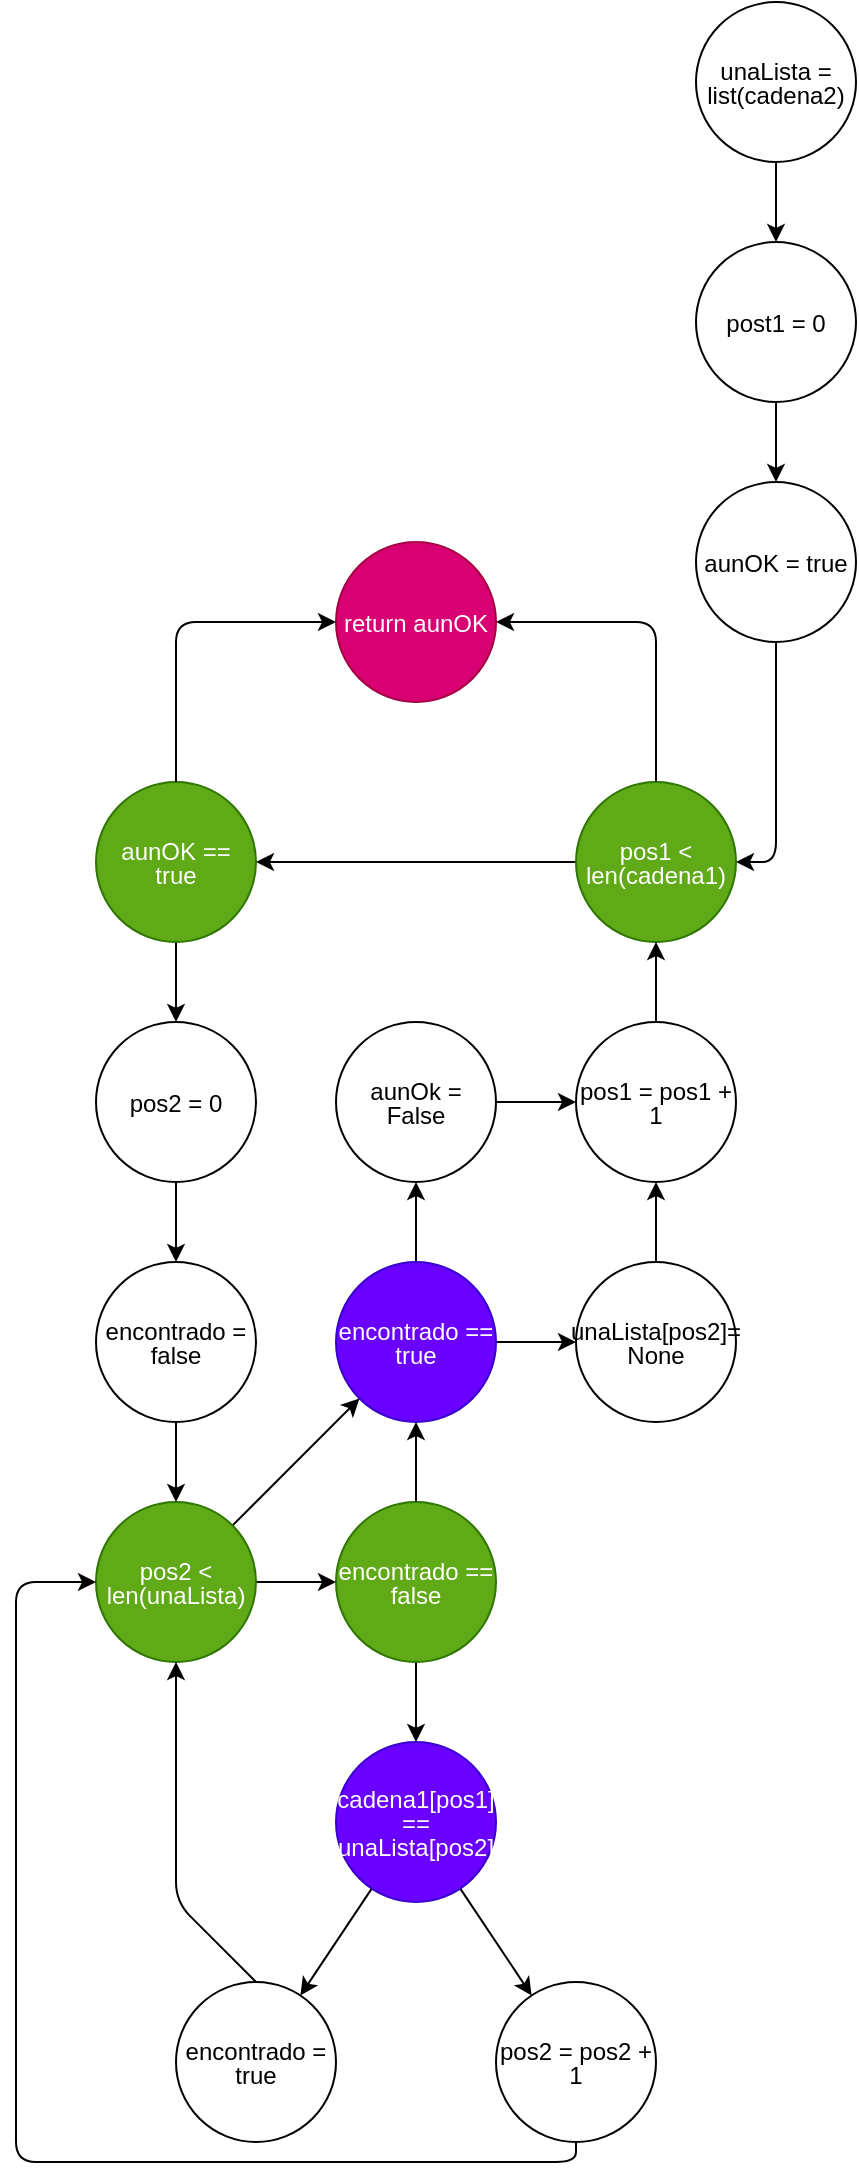 <mxfile>
    <diagram id="dhySE6kOMJrf2ykI9Dy8" name="Page-1">
        <mxGraphModel dx="779" dy="779" grid="1" gridSize="10" guides="1" tooltips="1" connect="1" arrows="1" fold="1" page="1" pageScale="1" pageWidth="850" pageHeight="1100" math="0" shadow="0">
            <root>
                <mxCell id="0"/>
                <mxCell id="1" parent="0"/>
                <mxCell id="12" value="" style="edgeStyle=none;html=1;fontSize=10;" parent="1" source="2" target="7" edge="1">
                    <mxGeometry relative="1" as="geometry"/>
                </mxCell>
                <mxCell id="2" value="&lt;p style=&quot;line-height: 1&quot;&gt;unaLista = list(cadena2)&lt;/p&gt;" style="ellipse;whiteSpace=wrap;html=1;aspect=fixed;" parent="1" vertex="1">
                    <mxGeometry x="500" y="10" width="80" height="80" as="geometry"/>
                </mxCell>
                <mxCell id="13" value="" style="edgeStyle=none;html=1;fontSize=10;" parent="1" source="7" target="8" edge="1">
                    <mxGeometry relative="1" as="geometry"/>
                </mxCell>
                <mxCell id="7" value="&lt;p style=&quot;line-height: 1&quot;&gt;post1 = 0&lt;/p&gt;" style="ellipse;whiteSpace=wrap;html=1;aspect=fixed;" parent="1" vertex="1">
                    <mxGeometry x="500" y="130" width="80" height="80" as="geometry"/>
                </mxCell>
                <mxCell id="14" value="" style="edgeStyle=none;html=1;fontSize=10;" parent="1" source="8" target="9" edge="1">
                    <mxGeometry relative="1" as="geometry">
                        <Array as="points">
                            <mxPoint x="540" y="440"/>
                        </Array>
                    </mxGeometry>
                </mxCell>
                <mxCell id="8" value="&lt;p style=&quot;line-height: 1&quot;&gt;aunOK = true&lt;/p&gt;" style="ellipse;whiteSpace=wrap;html=1;aspect=fixed;" parent="1" vertex="1">
                    <mxGeometry x="500" y="250" width="80" height="80" as="geometry"/>
                </mxCell>
                <mxCell id="15" value="" style="edgeStyle=none;html=1;fontSize=10;" parent="1" source="9" target="10" edge="1">
                    <mxGeometry relative="1" as="geometry">
                        <Array as="points">
                            <mxPoint x="440" y="440"/>
                        </Array>
                    </mxGeometry>
                </mxCell>
                <mxCell id="17" value="" style="edgeStyle=none;html=1;fontSize=10;entryX=1;entryY=0.5;entryDx=0;entryDy=0;" parent="1" source="9" target="16" edge="1">
                    <mxGeometry relative="1" as="geometry">
                        <Array as="points">
                            <mxPoint x="480" y="320"/>
                        </Array>
                    </mxGeometry>
                </mxCell>
                <mxCell id="9" value="&lt;p style=&quot;line-height: 1&quot;&gt;pos1 &amp;lt; len(cadena1)&lt;/p&gt;" style="ellipse;whiteSpace=wrap;html=1;aspect=fixed;fillColor=#60a917;fontColor=#ffffff;strokeColor=#2D7600;" parent="1" vertex="1">
                    <mxGeometry x="440" y="400" width="80" height="80" as="geometry"/>
                </mxCell>
                <mxCell id="20" value="" style="edgeStyle=none;html=1;fontSize=10;" parent="1" source="10" target="19" edge="1">
                    <mxGeometry relative="1" as="geometry"/>
                </mxCell>
                <mxCell id="10" value="&lt;p style=&quot;line-height: 1&quot;&gt;aunOK == true&lt;/p&gt;" style="ellipse;whiteSpace=wrap;html=1;aspect=fixed;fillColor=#60a917;fontColor=#ffffff;strokeColor=#2D7600;" parent="1" vertex="1">
                    <mxGeometry x="200" y="400" width="80" height="80" as="geometry"/>
                </mxCell>
                <mxCell id="16" value="&lt;p style=&quot;line-height: 1&quot;&gt;return aunOK&lt;/p&gt;" style="ellipse;whiteSpace=wrap;html=1;aspect=fixed;fillColor=#d80073;fontColor=#ffffff;strokeColor=#A50040;" parent="1" vertex="1">
                    <mxGeometry x="320" y="280" width="80" height="80" as="geometry"/>
                </mxCell>
                <mxCell id="18" value="" style="edgeStyle=none;html=1;fontSize=10;entryX=0;entryY=0.5;entryDx=0;entryDy=0;exitX=0.5;exitY=0;exitDx=0;exitDy=0;" parent="1" source="10" target="16" edge="1">
                    <mxGeometry relative="1" as="geometry">
                        <mxPoint x="130" y="490.0" as="sourcePoint"/>
                        <mxPoint x="130" y="530.0" as="targetPoint"/>
                        <Array as="points">
                            <mxPoint x="240" y="320"/>
                        </Array>
                    </mxGeometry>
                </mxCell>
                <mxCell id="22" value="" style="edgeStyle=none;html=1;fontSize=10;" parent="1" source="19" target="21" edge="1">
                    <mxGeometry relative="1" as="geometry"/>
                </mxCell>
                <mxCell id="19" value="&lt;p style=&quot;line-height: 1&quot;&gt;pos2 = 0&lt;/p&gt;" style="ellipse;whiteSpace=wrap;html=1;aspect=fixed;" parent="1" vertex="1">
                    <mxGeometry x="200" y="520" width="80" height="80" as="geometry"/>
                </mxCell>
                <mxCell id="24" value="" style="edgeStyle=none;html=1;fontSize=10;" parent="1" source="21" target="23" edge="1">
                    <mxGeometry relative="1" as="geometry"/>
                </mxCell>
                <mxCell id="21" value="&lt;p style=&quot;line-height: 1&quot;&gt;encontrado = false&lt;/p&gt;" style="ellipse;whiteSpace=wrap;html=1;aspect=fixed;" parent="1" vertex="1">
                    <mxGeometry x="200" y="640" width="80" height="80" as="geometry"/>
                </mxCell>
                <mxCell id="26" value="" style="edgeStyle=none;html=1;fontSize=10;" parent="1" source="23" target="25" edge="1">
                    <mxGeometry relative="1" as="geometry"/>
                </mxCell>
                <mxCell id="46" style="edgeStyle=none;html=1;exitX=1;exitY=0;exitDx=0;exitDy=0;fontSize=10;" parent="1" source="23" target="36" edge="1">
                    <mxGeometry relative="1" as="geometry"/>
                </mxCell>
                <mxCell id="23" value="&lt;p style=&quot;line-height: 1&quot;&gt;pos2 &amp;lt; len(unaLista)&lt;/p&gt;" style="ellipse;whiteSpace=wrap;html=1;aspect=fixed;fillColor=#60a917;fontColor=#ffffff;strokeColor=#2D7600;" parent="1" vertex="1">
                    <mxGeometry x="200" y="760" width="80" height="80" as="geometry"/>
                </mxCell>
                <mxCell id="30" value="" style="edgeStyle=none;html=1;fontSize=10;" parent="1" source="25" target="29" edge="1">
                    <mxGeometry relative="1" as="geometry"/>
                </mxCell>
                <mxCell id="48" value="" style="edgeStyle=none;html=1;fontSize=10;" parent="1" source="25" target="36" edge="1">
                    <mxGeometry relative="1" as="geometry"/>
                </mxCell>
                <mxCell id="25" value="&lt;p style=&quot;line-height: 1&quot;&gt;encontrado == false&lt;/p&gt;" style="ellipse;whiteSpace=wrap;html=1;aspect=fixed;fillColor=#60a917;fontColor=#ffffff;strokeColor=#2D7600;" parent="1" vertex="1">
                    <mxGeometry x="320" y="760" width="80" height="80" as="geometry"/>
                </mxCell>
                <mxCell id="32" value="" style="edgeStyle=none;html=1;fontSize=10;" parent="1" source="29" target="31" edge="1">
                    <mxGeometry relative="1" as="geometry"/>
                </mxCell>
                <mxCell id="35" value="" style="edgeStyle=none;html=1;fontSize=10;" parent="1" source="29" target="34" edge="1">
                    <mxGeometry relative="1" as="geometry"/>
                </mxCell>
                <mxCell id="29" value="&lt;p style=&quot;line-height: 1&quot;&gt;cadena1[pos1] == unaLista[pos2]&lt;/p&gt;" style="ellipse;whiteSpace=wrap;html=1;aspect=fixed;fillColor=#6a00ff;fontColor=#ffffff;strokeColor=#3700CC;" parent="1" vertex="1">
                    <mxGeometry x="320" y="880" width="80" height="80" as="geometry"/>
                </mxCell>
                <mxCell id="31" value="&lt;p style=&quot;line-height: 1&quot;&gt;encontrado = true&lt;/p&gt;" style="ellipse;whiteSpace=wrap;html=1;aspect=fixed;" parent="1" vertex="1">
                    <mxGeometry x="240" y="1000" width="80" height="80" as="geometry"/>
                </mxCell>
                <mxCell id="33" value="" style="edgeStyle=none;html=1;fontSize=10;entryX=0.5;entryY=1;entryDx=0;entryDy=0;exitX=0.5;exitY=0;exitDx=0;exitDy=0;" parent="1" source="31" target="23" edge="1">
                    <mxGeometry relative="1" as="geometry">
                        <mxPoint x="290.0" y="810.0" as="sourcePoint"/>
                        <mxPoint x="330" y="810.0" as="targetPoint"/>
                        <Array as="points">
                            <mxPoint x="240" y="960"/>
                        </Array>
                    </mxGeometry>
                </mxCell>
                <mxCell id="34" value="&lt;p style=&quot;line-height: 1&quot;&gt;pos2 = pos2 + 1&lt;/p&gt;" style="ellipse;whiteSpace=wrap;html=1;aspect=fixed;" parent="1" vertex="1">
                    <mxGeometry x="400" y="1000" width="80" height="80" as="geometry"/>
                </mxCell>
                <mxCell id="47" value="" style="edgeStyle=none;html=1;fontSize=10;" parent="1" source="36" target="40" edge="1">
                    <mxGeometry relative="1" as="geometry"/>
                </mxCell>
                <mxCell id="49" value="" style="edgeStyle=none;html=1;fontSize=10;" parent="1" source="36" target="37" edge="1">
                    <mxGeometry relative="1" as="geometry"/>
                </mxCell>
                <mxCell id="36" value="&lt;p style=&quot;line-height: 1&quot;&gt;encontrado == true&lt;/p&gt;" style="ellipse;whiteSpace=wrap;html=1;aspect=fixed;fillColor=#6a00ff;fontColor=#ffffff;strokeColor=#3700CC;" parent="1" vertex="1">
                    <mxGeometry x="320" y="640" width="80" height="80" as="geometry"/>
                </mxCell>
                <mxCell id="50" value="" style="edgeStyle=none;html=1;fontSize=10;" parent="1" source="37" target="43" edge="1">
                    <mxGeometry relative="1" as="geometry"/>
                </mxCell>
                <mxCell id="37" value="&lt;p style=&quot;line-height: 1&quot;&gt;aunOk = False&lt;/p&gt;" style="ellipse;whiteSpace=wrap;html=1;aspect=fixed;" parent="1" vertex="1">
                    <mxGeometry x="320" y="520" width="80" height="80" as="geometry"/>
                </mxCell>
                <mxCell id="38" value="" style="edgeStyle=none;html=1;fontSize=10;exitX=0.5;exitY=1;exitDx=0;exitDy=0;entryX=0;entryY=0.5;entryDx=0;entryDy=0;" parent="1" source="34" target="23" edge="1">
                    <mxGeometry relative="1" as="geometry">
                        <mxPoint x="347.707" y="963.212" as="sourcePoint"/>
                        <mxPoint x="210" y="1090" as="targetPoint"/>
                        <Array as="points">
                            <mxPoint x="440" y="1090"/>
                            <mxPoint x="330" y="1090"/>
                            <mxPoint x="160" y="1090"/>
                            <mxPoint x="160" y="800"/>
                        </Array>
                    </mxGeometry>
                </mxCell>
                <mxCell id="51" value="" style="edgeStyle=none;html=1;fontSize=10;" parent="1" source="40" target="43" edge="1">
                    <mxGeometry relative="1" as="geometry"/>
                </mxCell>
                <mxCell id="40" value="&lt;p style=&quot;line-height: 1&quot;&gt;unaLista[pos2]= None&lt;/p&gt;" style="ellipse;whiteSpace=wrap;html=1;aspect=fixed;" parent="1" vertex="1">
                    <mxGeometry x="440" y="640" width="80" height="80" as="geometry"/>
                </mxCell>
                <mxCell id="43" value="&lt;p style=&quot;line-height: 1&quot;&gt;pos1 = pos1 + 1&lt;/p&gt;" style="ellipse;whiteSpace=wrap;html=1;aspect=fixed;" parent="1" vertex="1">
                    <mxGeometry x="440" y="520" width="80" height="80" as="geometry"/>
                </mxCell>
                <mxCell id="53" value="" style="edgeStyle=none;html=1;fontSize=10;exitX=0.5;exitY=0;exitDx=0;exitDy=0;entryX=0.5;entryY=1;entryDx=0;entryDy=0;" parent="1" source="43" target="9" edge="1">
                    <mxGeometry relative="1" as="geometry">
                        <mxPoint x="470.004" y="471.716" as="sourcePoint"/>
                        <mxPoint x="580" y="480" as="targetPoint"/>
                        <Array as="points">
                            <mxPoint x="480" y="500"/>
                        </Array>
                    </mxGeometry>
                </mxCell>
            </root>
        </mxGraphModel>
    </diagram>
</mxfile>